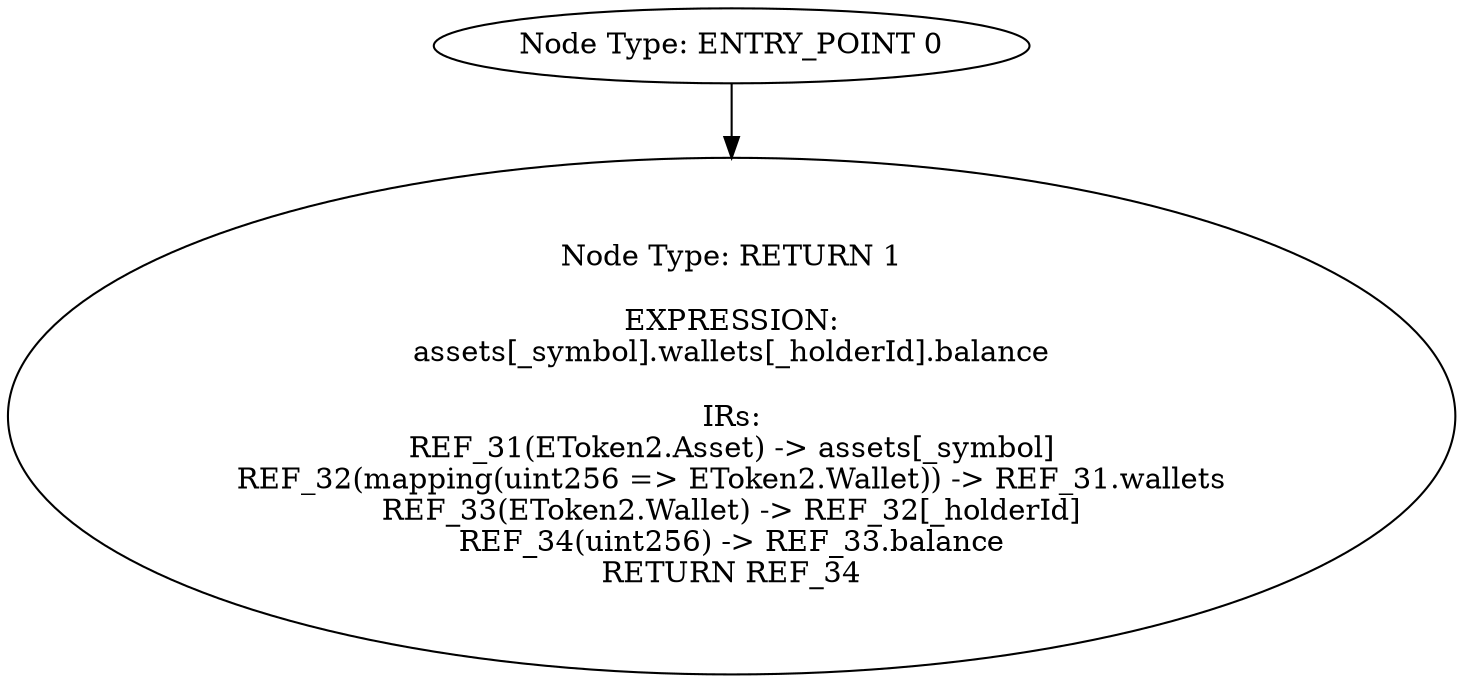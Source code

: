 digraph{
0[label="Node Type: ENTRY_POINT 0
"];
0->1;
1[label="Node Type: RETURN 1

EXPRESSION:
assets[_symbol].wallets[_holderId].balance

IRs:
REF_31(EToken2.Asset) -> assets[_symbol]
REF_32(mapping(uint256 => EToken2.Wallet)) -> REF_31.wallets
REF_33(EToken2.Wallet) -> REF_32[_holderId]
REF_34(uint256) -> REF_33.balance
RETURN REF_34"];
}
